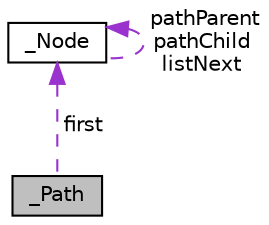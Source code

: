 digraph "_Path"
{
  edge [fontname="Helvetica",fontsize="10",labelfontname="Helvetica",labelfontsize="10"];
  node [fontname="Helvetica",fontsize="10",shape=record];
  Node1 [label="_Path",height=0.2,width=0.4,color="black", fillcolor="grey75", style="filled", fontcolor="black"];
  Node2 -> Node1 [dir="back",color="darkorchid3",fontsize="10",style="dashed",label=" first" ,fontname="Helvetica"];
  Node2 [label="_Node",height=0.2,width=0.4,color="black", fillcolor="white", style="filled",URL="$df/dec/struct_8h.html#d0/d6e/struct___node",tooltip="Node is a case from the map. It is used in Astar mode. "];
  Node2 -> Node2 [dir="back",color="darkorchid3",fontsize="10",style="dashed",label=" pathParent\npathChild\nlistNext" ,fontname="Helvetica"];
}
